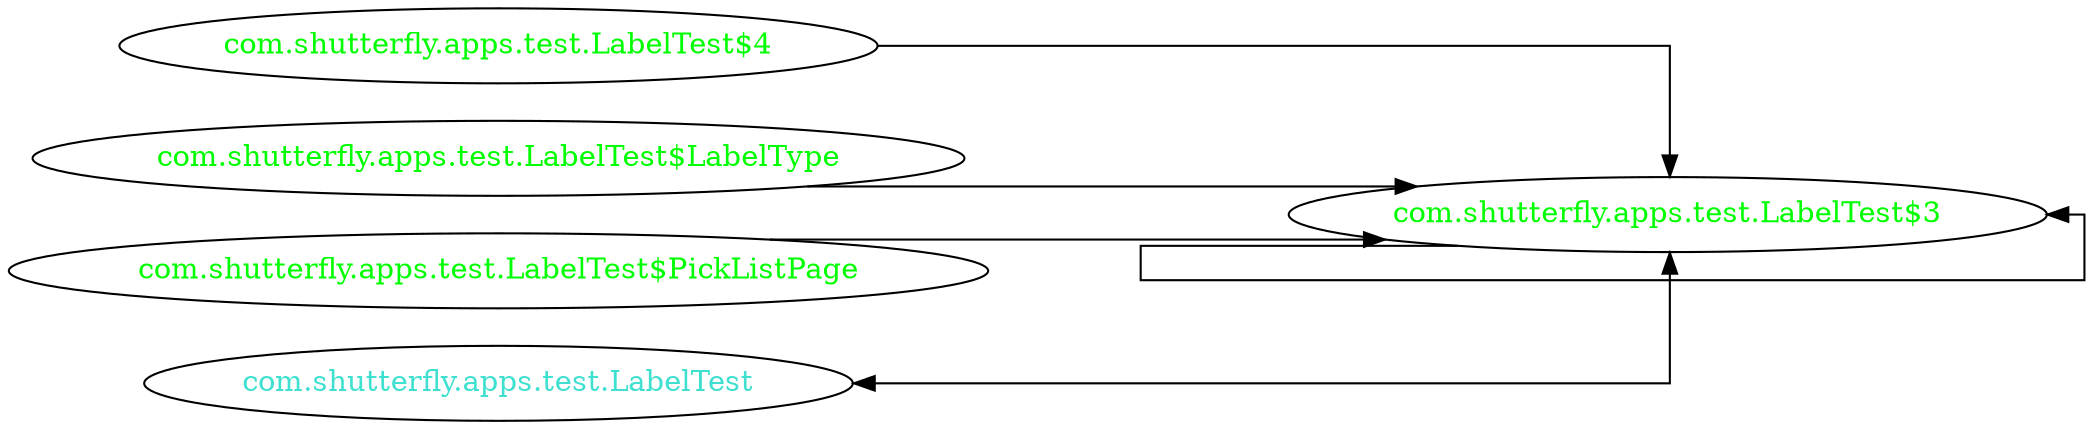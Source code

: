 digraph dependencyGraph {
 concentrate=true;
 ranksep="2.0";
 rankdir="LR"; 
 splines="ortho";
"com.shutterfly.apps.test.LabelTest$3" [fontcolor="red"];
"com.shutterfly.apps.test.LabelTest$3" [ fontcolor="green" ];
"com.shutterfly.apps.test.LabelTest$3"->"com.shutterfly.apps.test.LabelTest$3";
"com.shutterfly.apps.test.LabelTest$4" [ fontcolor="green" ];
"com.shutterfly.apps.test.LabelTest$4"->"com.shutterfly.apps.test.LabelTest$3";
"com.shutterfly.apps.test.LabelTest$LabelType" [ fontcolor="green" ];
"com.shutterfly.apps.test.LabelTest$LabelType"->"com.shutterfly.apps.test.LabelTest$3";
"com.shutterfly.apps.test.LabelTest$PickListPage" [ fontcolor="green" ];
"com.shutterfly.apps.test.LabelTest$PickListPage"->"com.shutterfly.apps.test.LabelTest$3";
"com.shutterfly.apps.test.LabelTest" [ fontcolor="turquoise" ];
"com.shutterfly.apps.test.LabelTest"->"com.shutterfly.apps.test.LabelTest$3" [dir=both];
}